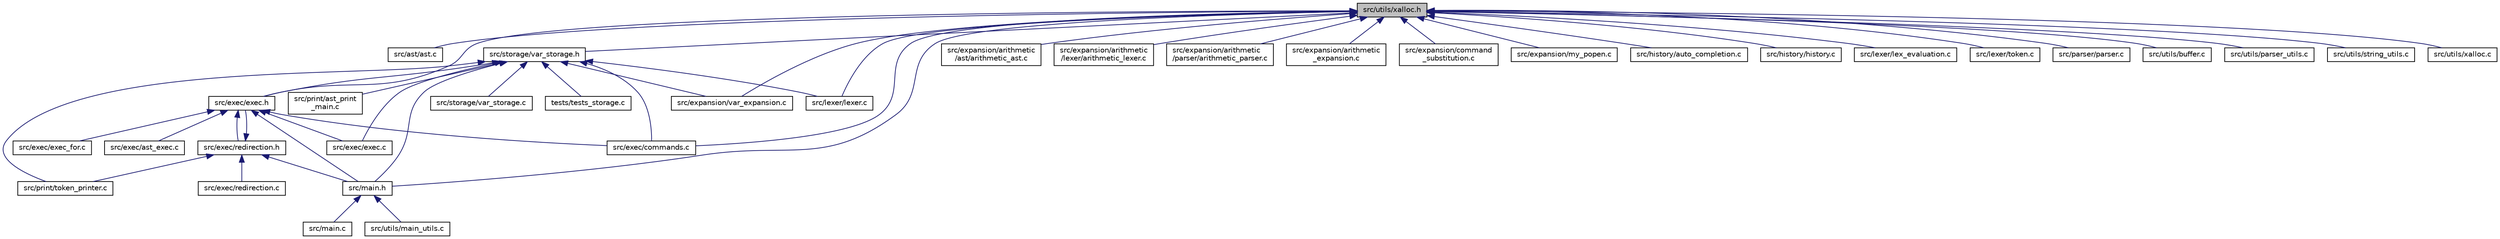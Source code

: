 digraph "src/utils/xalloc.h"
{
 // LATEX_PDF_SIZE
  edge [fontname="Helvetica",fontsize="10",labelfontname="Helvetica",labelfontsize="10"];
  node [fontname="Helvetica",fontsize="10",shape=record];
  Node1 [label="src/utils/xalloc.h",height=0.2,width=0.4,color="black", fillcolor="grey75", style="filled", fontcolor="black",tooltip="Special allocation functions."];
  Node1 -> Node2 [dir="back",color="midnightblue",fontsize="10",style="solid",fontname="Helvetica"];
  Node2 [label="src/ast/ast.c",height=0.2,width=0.4,color="black", fillcolor="white", style="filled",URL="$ast_8c.html",tooltip=" "];
  Node1 -> Node3 [dir="back",color="midnightblue",fontsize="10",style="solid",fontname="Helvetica"];
  Node3 [label="src/exec/exec.h",height=0.2,width=0.4,color="black", fillcolor="white", style="filled",URL="$exec_8h.html",tooltip="Execution functions."];
  Node3 -> Node4 [dir="back",color="midnightblue",fontsize="10",style="solid",fontname="Helvetica"];
  Node4 [label="src/exec/ast_exec.c",height=0.2,width=0.4,color="black", fillcolor="white", style="filled",URL="$ast__exec_8c.html",tooltip=" "];
  Node3 -> Node5 [dir="back",color="midnightblue",fontsize="10",style="solid",fontname="Helvetica"];
  Node5 [label="src/exec/redirection.h",height=0.2,width=0.4,color="black", fillcolor="white", style="filled",URL="$redirection_8h.html",tooltip=" "];
  Node5 -> Node3 [dir="back",color="midnightblue",fontsize="10",style="solid",fontname="Helvetica"];
  Node5 -> Node6 [dir="back",color="midnightblue",fontsize="10",style="solid",fontname="Helvetica"];
  Node6 [label="src/exec/redirection.c",height=0.2,width=0.4,color="black", fillcolor="white", style="filled",URL="$redirection_8c.html",tooltip=" "];
  Node5 -> Node7 [dir="back",color="midnightblue",fontsize="10",style="solid",fontname="Helvetica"];
  Node7 [label="src/main.h",height=0.2,width=0.4,color="black", fillcolor="white", style="filled",URL="$main_8h.html",tooltip=" "];
  Node7 -> Node8 [dir="back",color="midnightblue",fontsize="10",style="solid",fontname="Helvetica"];
  Node8 [label="src/main.c",height=0.2,width=0.4,color="black", fillcolor="white", style="filled",URL="$main_8c.html",tooltip=" "];
  Node7 -> Node9 [dir="back",color="midnightblue",fontsize="10",style="solid",fontname="Helvetica"];
  Node9 [label="src/utils/main_utils.c",height=0.2,width=0.4,color="black", fillcolor="white", style="filled",URL="$main__utils_8c.html",tooltip=" "];
  Node5 -> Node10 [dir="back",color="midnightblue",fontsize="10",style="solid",fontname="Helvetica"];
  Node10 [label="src/print/token_printer.c",height=0.2,width=0.4,color="black", fillcolor="white", style="filled",URL="$token__printer_8c.html",tooltip=" "];
  Node3 -> Node11 [dir="back",color="midnightblue",fontsize="10",style="solid",fontname="Helvetica"];
  Node11 [label="src/exec/commands.c",height=0.2,width=0.4,color="black", fillcolor="white", style="filled",URL="$commands_8c.html",tooltip=" "];
  Node3 -> Node12 [dir="back",color="midnightblue",fontsize="10",style="solid",fontname="Helvetica"];
  Node12 [label="src/exec/exec.c",height=0.2,width=0.4,color="black", fillcolor="white", style="filled",URL="$exec_8c.html",tooltip=" "];
  Node3 -> Node13 [dir="back",color="midnightblue",fontsize="10",style="solid",fontname="Helvetica"];
  Node13 [label="src/exec/exec_for.c",height=0.2,width=0.4,color="black", fillcolor="white", style="filled",URL="$exec__for_8c.html",tooltip=" "];
  Node3 -> Node7 [dir="back",color="midnightblue",fontsize="10",style="solid",fontname="Helvetica"];
  Node1 -> Node14 [dir="back",color="midnightblue",fontsize="10",style="solid",fontname="Helvetica"];
  Node14 [label="src/storage/var_storage.h",height=0.2,width=0.4,color="black", fillcolor="white", style="filled",URL="$var__storage_8h.html",tooltip="Var storage structures and functions."];
  Node14 -> Node3 [dir="back",color="midnightblue",fontsize="10",style="solid",fontname="Helvetica"];
  Node14 -> Node11 [dir="back",color="midnightblue",fontsize="10",style="solid",fontname="Helvetica"];
  Node14 -> Node12 [dir="back",color="midnightblue",fontsize="10",style="solid",fontname="Helvetica"];
  Node14 -> Node15 [dir="back",color="midnightblue",fontsize="10",style="solid",fontname="Helvetica"];
  Node15 [label="src/expansion/var_expansion.c",height=0.2,width=0.4,color="black", fillcolor="white", style="filled",URL="$var__expansion_8c.html",tooltip=" "];
  Node14 -> Node16 [dir="back",color="midnightblue",fontsize="10",style="solid",fontname="Helvetica"];
  Node16 [label="src/lexer/lexer.c",height=0.2,width=0.4,color="black", fillcolor="white", style="filled",URL="$lexer_8c.html",tooltip=" "];
  Node14 -> Node7 [dir="back",color="midnightblue",fontsize="10",style="solid",fontname="Helvetica"];
  Node14 -> Node17 [dir="back",color="midnightblue",fontsize="10",style="solid",fontname="Helvetica"];
  Node17 [label="src/print/ast_print\l_main.c",height=0.2,width=0.4,color="black", fillcolor="white", style="filled",URL="$ast__print__main_8c.html",tooltip=" "];
  Node14 -> Node10 [dir="back",color="midnightblue",fontsize="10",style="solid",fontname="Helvetica"];
  Node14 -> Node18 [dir="back",color="midnightblue",fontsize="10",style="solid",fontname="Helvetica"];
  Node18 [label="src/storage/var_storage.c",height=0.2,width=0.4,color="black", fillcolor="white", style="filled",URL="$var__storage_8c.html",tooltip=" "];
  Node14 -> Node19 [dir="back",color="midnightblue",fontsize="10",style="solid",fontname="Helvetica"];
  Node19 [label="tests/tests_storage.c",height=0.2,width=0.4,color="black", fillcolor="white", style="filled",URL="$tests__storage_8c.html",tooltip=" "];
  Node1 -> Node11 [dir="back",color="midnightblue",fontsize="10",style="solid",fontname="Helvetica"];
  Node1 -> Node20 [dir="back",color="midnightblue",fontsize="10",style="solid",fontname="Helvetica"];
  Node20 [label="src/expansion/arithmetic\l/ast/arithmetic_ast.c",height=0.2,width=0.4,color="black", fillcolor="white", style="filled",URL="$ast_2arithmetic__ast_8c.html",tooltip=" "];
  Node1 -> Node21 [dir="back",color="midnightblue",fontsize="10",style="solid",fontname="Helvetica"];
  Node21 [label="src/expansion/arithmetic\l/lexer/arithmetic_lexer.c",height=0.2,width=0.4,color="black", fillcolor="white", style="filled",URL="$arithmetic__lexer_8c.html",tooltip=" "];
  Node1 -> Node22 [dir="back",color="midnightblue",fontsize="10",style="solid",fontname="Helvetica"];
  Node22 [label="src/expansion/arithmetic\l/parser/arithmetic_parser.c",height=0.2,width=0.4,color="black", fillcolor="white", style="filled",URL="$arithmetic__parser_8c.html",tooltip=" "];
  Node1 -> Node23 [dir="back",color="midnightblue",fontsize="10",style="solid",fontname="Helvetica"];
  Node23 [label="src/expansion/arithmetic\l_expansion.c",height=0.2,width=0.4,color="black", fillcolor="white", style="filled",URL="$arithmetic__expansion_8c.html",tooltip=" "];
  Node1 -> Node24 [dir="back",color="midnightblue",fontsize="10",style="solid",fontname="Helvetica"];
  Node24 [label="src/expansion/command\l_substitution.c",height=0.2,width=0.4,color="black", fillcolor="white", style="filled",URL="$command__substitution_8c.html",tooltip=" "];
  Node1 -> Node25 [dir="back",color="midnightblue",fontsize="10",style="solid",fontname="Helvetica"];
  Node25 [label="src/expansion/my_popen.c",height=0.2,width=0.4,color="black", fillcolor="white", style="filled",URL="$my__popen_8c.html",tooltip=" "];
  Node1 -> Node15 [dir="back",color="midnightblue",fontsize="10",style="solid",fontname="Helvetica"];
  Node1 -> Node26 [dir="back",color="midnightblue",fontsize="10",style="solid",fontname="Helvetica"];
  Node26 [label="src/history/auto_completion.c",height=0.2,width=0.4,color="black", fillcolor="white", style="filled",URL="$auto__completion_8c.html",tooltip=" "];
  Node1 -> Node27 [dir="back",color="midnightblue",fontsize="10",style="solid",fontname="Helvetica"];
  Node27 [label="src/history/history.c",height=0.2,width=0.4,color="black", fillcolor="white", style="filled",URL="$history_8c.html",tooltip=" "];
  Node1 -> Node28 [dir="back",color="midnightblue",fontsize="10",style="solid",fontname="Helvetica"];
  Node28 [label="src/lexer/lex_evaluation.c",height=0.2,width=0.4,color="black", fillcolor="white", style="filled",URL="$lex__evaluation_8c.html",tooltip=" "];
  Node1 -> Node16 [dir="back",color="midnightblue",fontsize="10",style="solid",fontname="Helvetica"];
  Node1 -> Node29 [dir="back",color="midnightblue",fontsize="10",style="solid",fontname="Helvetica"];
  Node29 [label="src/lexer/token.c",height=0.2,width=0.4,color="black", fillcolor="white", style="filled",URL="$token_8c.html",tooltip=" "];
  Node1 -> Node7 [dir="back",color="midnightblue",fontsize="10",style="solid",fontname="Helvetica"];
  Node1 -> Node30 [dir="back",color="midnightblue",fontsize="10",style="solid",fontname="Helvetica"];
  Node30 [label="src/parser/parser.c",height=0.2,width=0.4,color="black", fillcolor="white", style="filled",URL="$parser_8c.html",tooltip=" "];
  Node1 -> Node31 [dir="back",color="midnightblue",fontsize="10",style="solid",fontname="Helvetica"];
  Node31 [label="src/utils/buffer.c",height=0.2,width=0.4,color="black", fillcolor="white", style="filled",URL="$buffer_8c.html",tooltip=" "];
  Node1 -> Node32 [dir="back",color="midnightblue",fontsize="10",style="solid",fontname="Helvetica"];
  Node32 [label="src/utils/parser_utils.c",height=0.2,width=0.4,color="black", fillcolor="white", style="filled",URL="$parser__utils_8c.html",tooltip=" "];
  Node1 -> Node33 [dir="back",color="midnightblue",fontsize="10",style="solid",fontname="Helvetica"];
  Node33 [label="src/utils/string_utils.c",height=0.2,width=0.4,color="black", fillcolor="white", style="filled",URL="$string__utils_8c.html",tooltip=" "];
  Node1 -> Node34 [dir="back",color="midnightblue",fontsize="10",style="solid",fontname="Helvetica"];
  Node34 [label="src/utils/xalloc.c",height=0.2,width=0.4,color="black", fillcolor="white", style="filled",URL="$xalloc_8c.html",tooltip=" "];
}
